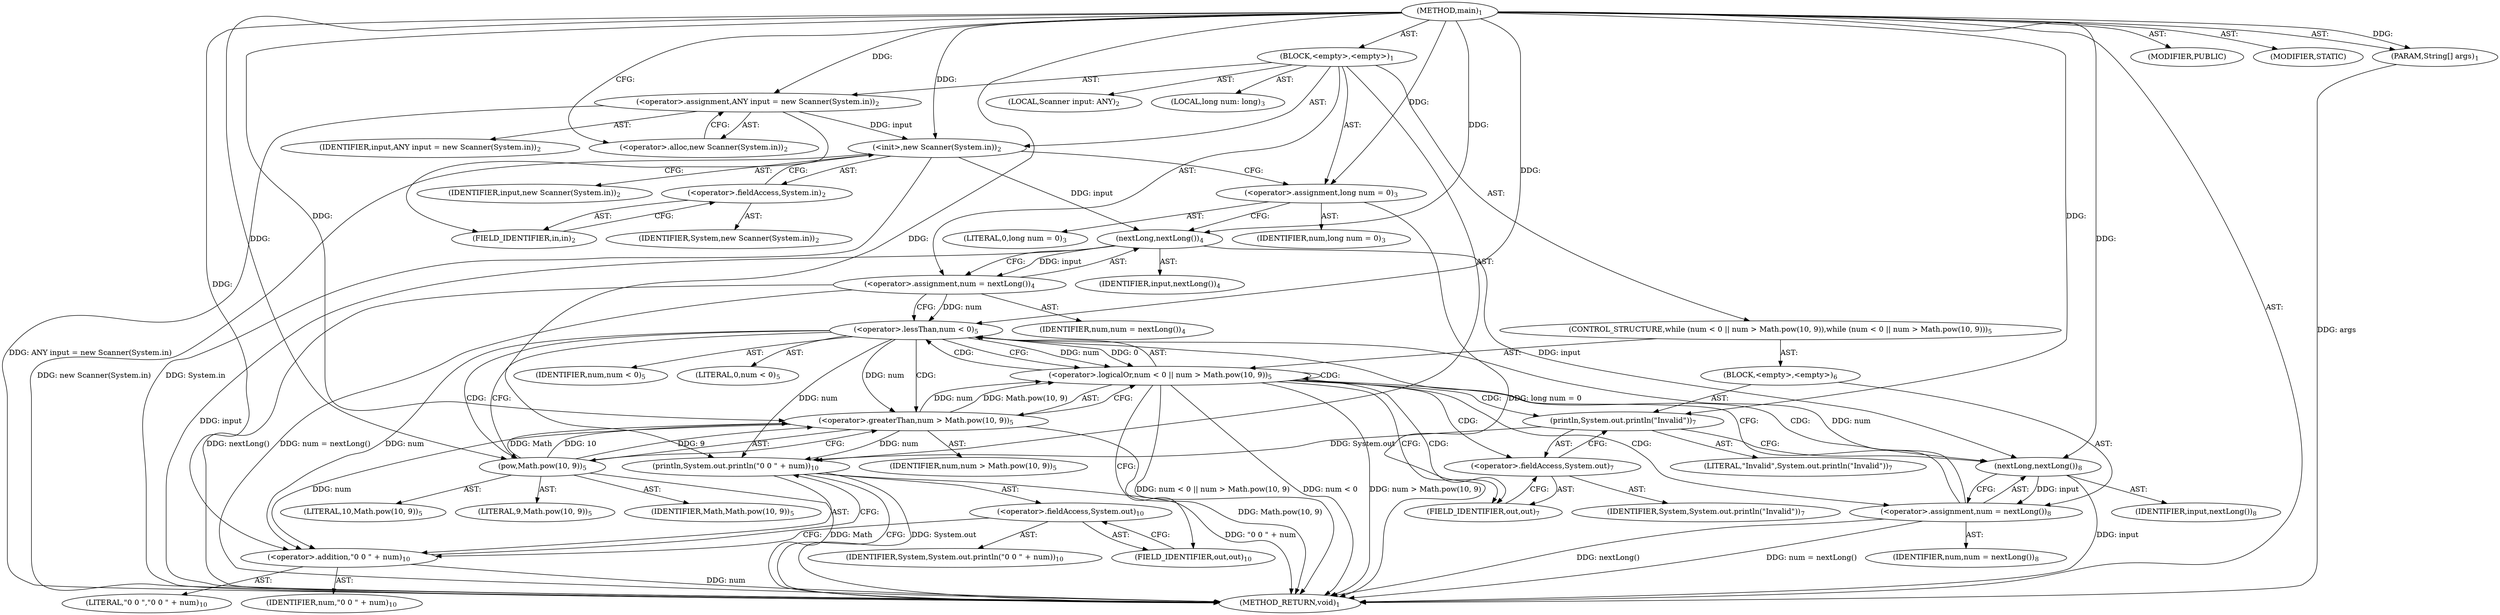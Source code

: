 digraph "main" {  
"19" [label = <(METHOD,main)<SUB>1</SUB>> ]
"20" [label = <(PARAM,String[] args)<SUB>1</SUB>> ]
"21" [label = <(BLOCK,&lt;empty&gt;,&lt;empty&gt;)<SUB>1</SUB>> ]
"4" [label = <(LOCAL,Scanner input: ANY)<SUB>2</SUB>> ]
"22" [label = <(&lt;operator&gt;.assignment,ANY input = new Scanner(System.in))<SUB>2</SUB>> ]
"23" [label = <(IDENTIFIER,input,ANY input = new Scanner(System.in))<SUB>2</SUB>> ]
"24" [label = <(&lt;operator&gt;.alloc,new Scanner(System.in))<SUB>2</SUB>> ]
"25" [label = <(&lt;init&gt;,new Scanner(System.in))<SUB>2</SUB>> ]
"3" [label = <(IDENTIFIER,input,new Scanner(System.in))<SUB>2</SUB>> ]
"26" [label = <(&lt;operator&gt;.fieldAccess,System.in)<SUB>2</SUB>> ]
"27" [label = <(IDENTIFIER,System,new Scanner(System.in))<SUB>2</SUB>> ]
"28" [label = <(FIELD_IDENTIFIER,in,in)<SUB>2</SUB>> ]
"29" [label = <(LOCAL,long num: long)<SUB>3</SUB>> ]
"30" [label = <(&lt;operator&gt;.assignment,long num = 0)<SUB>3</SUB>> ]
"31" [label = <(IDENTIFIER,num,long num = 0)<SUB>3</SUB>> ]
"32" [label = <(LITERAL,0,long num = 0)<SUB>3</SUB>> ]
"33" [label = <(&lt;operator&gt;.assignment,num = nextLong())<SUB>4</SUB>> ]
"34" [label = <(IDENTIFIER,num,num = nextLong())<SUB>4</SUB>> ]
"35" [label = <(nextLong,nextLong())<SUB>4</SUB>> ]
"36" [label = <(IDENTIFIER,input,nextLong())<SUB>4</SUB>> ]
"37" [label = <(CONTROL_STRUCTURE,while (num &lt; 0 || num &gt; Math.pow(10, 9)),while (num &lt; 0 || num &gt; Math.pow(10, 9)))<SUB>5</SUB>> ]
"38" [label = <(&lt;operator&gt;.logicalOr,num &lt; 0 || num &gt; Math.pow(10, 9))<SUB>5</SUB>> ]
"39" [label = <(&lt;operator&gt;.lessThan,num &lt; 0)<SUB>5</SUB>> ]
"40" [label = <(IDENTIFIER,num,num &lt; 0)<SUB>5</SUB>> ]
"41" [label = <(LITERAL,0,num &lt; 0)<SUB>5</SUB>> ]
"42" [label = <(&lt;operator&gt;.greaterThan,num &gt; Math.pow(10, 9))<SUB>5</SUB>> ]
"43" [label = <(IDENTIFIER,num,num &gt; Math.pow(10, 9))<SUB>5</SUB>> ]
"44" [label = <(pow,Math.pow(10, 9))<SUB>5</SUB>> ]
"45" [label = <(IDENTIFIER,Math,Math.pow(10, 9))<SUB>5</SUB>> ]
"46" [label = <(LITERAL,10,Math.pow(10, 9))<SUB>5</SUB>> ]
"47" [label = <(LITERAL,9,Math.pow(10, 9))<SUB>5</SUB>> ]
"48" [label = <(BLOCK,&lt;empty&gt;,&lt;empty&gt;)<SUB>6</SUB>> ]
"49" [label = <(println,System.out.println(&quot;Invalid&quot;))<SUB>7</SUB>> ]
"50" [label = <(&lt;operator&gt;.fieldAccess,System.out)<SUB>7</SUB>> ]
"51" [label = <(IDENTIFIER,System,System.out.println(&quot;Invalid&quot;))<SUB>7</SUB>> ]
"52" [label = <(FIELD_IDENTIFIER,out,out)<SUB>7</SUB>> ]
"53" [label = <(LITERAL,&quot;Invalid&quot;,System.out.println(&quot;Invalid&quot;))<SUB>7</SUB>> ]
"54" [label = <(&lt;operator&gt;.assignment,num = nextLong())<SUB>8</SUB>> ]
"55" [label = <(IDENTIFIER,num,num = nextLong())<SUB>8</SUB>> ]
"56" [label = <(nextLong,nextLong())<SUB>8</SUB>> ]
"57" [label = <(IDENTIFIER,input,nextLong())<SUB>8</SUB>> ]
"58" [label = <(println,System.out.println(&quot;0 0 &quot; + num))<SUB>10</SUB>> ]
"59" [label = <(&lt;operator&gt;.fieldAccess,System.out)<SUB>10</SUB>> ]
"60" [label = <(IDENTIFIER,System,System.out.println(&quot;0 0 &quot; + num))<SUB>10</SUB>> ]
"61" [label = <(FIELD_IDENTIFIER,out,out)<SUB>10</SUB>> ]
"62" [label = <(&lt;operator&gt;.addition,&quot;0 0 &quot; + num)<SUB>10</SUB>> ]
"63" [label = <(LITERAL,&quot;0 0 &quot;,&quot;0 0 &quot; + num)<SUB>10</SUB>> ]
"64" [label = <(IDENTIFIER,num,&quot;0 0 &quot; + num)<SUB>10</SUB>> ]
"65" [label = <(MODIFIER,PUBLIC)> ]
"66" [label = <(MODIFIER,STATIC)> ]
"67" [label = <(METHOD_RETURN,void)<SUB>1</SUB>> ]
  "19" -> "20"  [ label = "AST: "] 
  "19" -> "21"  [ label = "AST: "] 
  "19" -> "65"  [ label = "AST: "] 
  "19" -> "66"  [ label = "AST: "] 
  "19" -> "67"  [ label = "AST: "] 
  "21" -> "4"  [ label = "AST: "] 
  "21" -> "22"  [ label = "AST: "] 
  "21" -> "25"  [ label = "AST: "] 
  "21" -> "29"  [ label = "AST: "] 
  "21" -> "30"  [ label = "AST: "] 
  "21" -> "33"  [ label = "AST: "] 
  "21" -> "37"  [ label = "AST: "] 
  "21" -> "58"  [ label = "AST: "] 
  "22" -> "23"  [ label = "AST: "] 
  "22" -> "24"  [ label = "AST: "] 
  "25" -> "3"  [ label = "AST: "] 
  "25" -> "26"  [ label = "AST: "] 
  "26" -> "27"  [ label = "AST: "] 
  "26" -> "28"  [ label = "AST: "] 
  "30" -> "31"  [ label = "AST: "] 
  "30" -> "32"  [ label = "AST: "] 
  "33" -> "34"  [ label = "AST: "] 
  "33" -> "35"  [ label = "AST: "] 
  "35" -> "36"  [ label = "AST: "] 
  "37" -> "38"  [ label = "AST: "] 
  "37" -> "48"  [ label = "AST: "] 
  "38" -> "39"  [ label = "AST: "] 
  "38" -> "42"  [ label = "AST: "] 
  "39" -> "40"  [ label = "AST: "] 
  "39" -> "41"  [ label = "AST: "] 
  "42" -> "43"  [ label = "AST: "] 
  "42" -> "44"  [ label = "AST: "] 
  "44" -> "45"  [ label = "AST: "] 
  "44" -> "46"  [ label = "AST: "] 
  "44" -> "47"  [ label = "AST: "] 
  "48" -> "49"  [ label = "AST: "] 
  "48" -> "54"  [ label = "AST: "] 
  "49" -> "50"  [ label = "AST: "] 
  "49" -> "53"  [ label = "AST: "] 
  "50" -> "51"  [ label = "AST: "] 
  "50" -> "52"  [ label = "AST: "] 
  "54" -> "55"  [ label = "AST: "] 
  "54" -> "56"  [ label = "AST: "] 
  "56" -> "57"  [ label = "AST: "] 
  "58" -> "59"  [ label = "AST: "] 
  "58" -> "62"  [ label = "AST: "] 
  "59" -> "60"  [ label = "AST: "] 
  "59" -> "61"  [ label = "AST: "] 
  "62" -> "63"  [ label = "AST: "] 
  "62" -> "64"  [ label = "AST: "] 
  "22" -> "28"  [ label = "CFG: "] 
  "25" -> "30"  [ label = "CFG: "] 
  "30" -> "35"  [ label = "CFG: "] 
  "33" -> "39"  [ label = "CFG: "] 
  "58" -> "67"  [ label = "CFG: "] 
  "24" -> "22"  [ label = "CFG: "] 
  "26" -> "25"  [ label = "CFG: "] 
  "35" -> "33"  [ label = "CFG: "] 
  "38" -> "52"  [ label = "CFG: "] 
  "38" -> "61"  [ label = "CFG: "] 
  "59" -> "62"  [ label = "CFG: "] 
  "62" -> "58"  [ label = "CFG: "] 
  "28" -> "26"  [ label = "CFG: "] 
  "39" -> "38"  [ label = "CFG: "] 
  "39" -> "44"  [ label = "CFG: "] 
  "42" -> "38"  [ label = "CFG: "] 
  "49" -> "56"  [ label = "CFG: "] 
  "54" -> "39"  [ label = "CFG: "] 
  "61" -> "59"  [ label = "CFG: "] 
  "44" -> "42"  [ label = "CFG: "] 
  "50" -> "49"  [ label = "CFG: "] 
  "56" -> "54"  [ label = "CFG: "] 
  "52" -> "50"  [ label = "CFG: "] 
  "19" -> "24"  [ label = "CFG: "] 
  "20" -> "67"  [ label = "DDG: args"] 
  "22" -> "67"  [ label = "DDG: ANY input = new Scanner(System.in)"] 
  "25" -> "67"  [ label = "DDG: System.in"] 
  "25" -> "67"  [ label = "DDG: new Scanner(System.in)"] 
  "30" -> "67"  [ label = "DDG: long num = 0"] 
  "35" -> "67"  [ label = "DDG: input"] 
  "33" -> "67"  [ label = "DDG: nextLong()"] 
  "33" -> "67"  [ label = "DDG: num = nextLong()"] 
  "38" -> "67"  [ label = "DDG: num &lt; 0"] 
  "42" -> "67"  [ label = "DDG: Math.pow(10, 9)"] 
  "38" -> "67"  [ label = "DDG: num &gt; Math.pow(10, 9)"] 
  "38" -> "67"  [ label = "DDG: num &lt; 0 || num &gt; Math.pow(10, 9)"] 
  "58" -> "67"  [ label = "DDG: System.out"] 
  "62" -> "67"  [ label = "DDG: num"] 
  "58" -> "67"  [ label = "DDG: &quot;0 0 &quot; + num"] 
  "56" -> "67"  [ label = "DDG: input"] 
  "54" -> "67"  [ label = "DDG: nextLong()"] 
  "54" -> "67"  [ label = "DDG: num = nextLong()"] 
  "44" -> "67"  [ label = "DDG: Math"] 
  "19" -> "20"  [ label = "DDG: "] 
  "19" -> "22"  [ label = "DDG: "] 
  "19" -> "30"  [ label = "DDG: "] 
  "35" -> "33"  [ label = "DDG: input"] 
  "22" -> "25"  [ label = "DDG: input"] 
  "19" -> "25"  [ label = "DDG: "] 
  "49" -> "58"  [ label = "DDG: System.out"] 
  "19" -> "58"  [ label = "DDG: "] 
  "39" -> "58"  [ label = "DDG: num"] 
  "42" -> "58"  [ label = "DDG: num"] 
  "25" -> "35"  [ label = "DDG: input"] 
  "19" -> "35"  [ label = "DDG: "] 
  "39" -> "38"  [ label = "DDG: num"] 
  "39" -> "38"  [ label = "DDG: 0"] 
  "42" -> "38"  [ label = "DDG: num"] 
  "42" -> "38"  [ label = "DDG: Math.pow(10, 9)"] 
  "56" -> "54"  [ label = "DDG: input"] 
  "19" -> "62"  [ label = "DDG: "] 
  "39" -> "62"  [ label = "DDG: num"] 
  "42" -> "62"  [ label = "DDG: num"] 
  "33" -> "39"  [ label = "DDG: num"] 
  "54" -> "39"  [ label = "DDG: num"] 
  "19" -> "39"  [ label = "DDG: "] 
  "39" -> "42"  [ label = "DDG: num"] 
  "19" -> "42"  [ label = "DDG: "] 
  "44" -> "42"  [ label = "DDG: Math"] 
  "44" -> "42"  [ label = "DDG: 10"] 
  "44" -> "42"  [ label = "DDG: 9"] 
  "19" -> "49"  [ label = "DDG: "] 
  "19" -> "44"  [ label = "DDG: "] 
  "35" -> "56"  [ label = "DDG: input"] 
  "19" -> "56"  [ label = "DDG: "] 
  "38" -> "49"  [ label = "CDG: "] 
  "38" -> "50"  [ label = "CDG: "] 
  "38" -> "52"  [ label = "CDG: "] 
  "38" -> "38"  [ label = "CDG: "] 
  "38" -> "56"  [ label = "CDG: "] 
  "38" -> "54"  [ label = "CDG: "] 
  "38" -> "39"  [ label = "CDG: "] 
  "39" -> "42"  [ label = "CDG: "] 
  "39" -> "44"  [ label = "CDG: "] 
}

